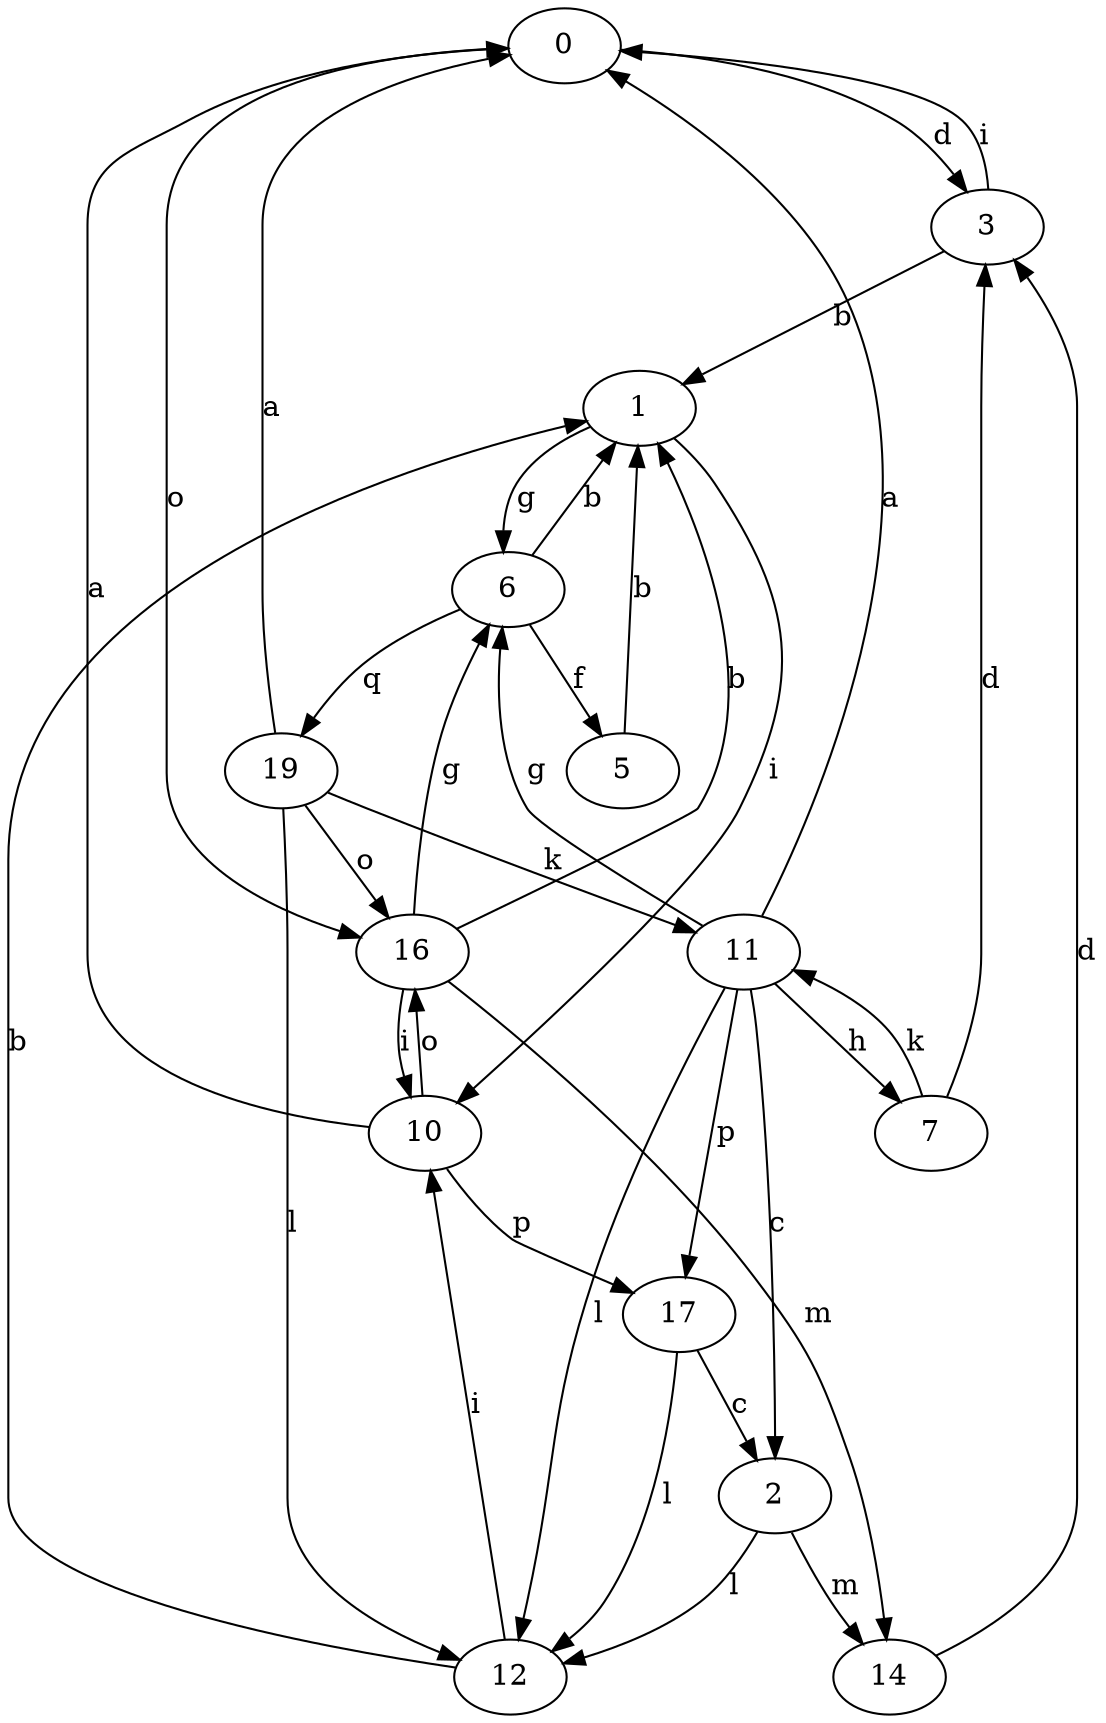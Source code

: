 strict digraph  {
0;
1;
2;
3;
5;
6;
7;
10;
11;
12;
14;
16;
17;
19;
0 -> 3  [label=d];
0 -> 16  [label=o];
1 -> 6  [label=g];
1 -> 10  [label=i];
2 -> 12  [label=l];
2 -> 14  [label=m];
3 -> 0  [label=i];
3 -> 1  [label=b];
5 -> 1  [label=b];
6 -> 1  [label=b];
6 -> 5  [label=f];
6 -> 19  [label=q];
7 -> 3  [label=d];
7 -> 11  [label=k];
10 -> 0  [label=a];
10 -> 16  [label=o];
10 -> 17  [label=p];
11 -> 0  [label=a];
11 -> 2  [label=c];
11 -> 6  [label=g];
11 -> 7  [label=h];
11 -> 12  [label=l];
11 -> 17  [label=p];
12 -> 1  [label=b];
12 -> 10  [label=i];
14 -> 3  [label=d];
16 -> 1  [label=b];
16 -> 6  [label=g];
16 -> 10  [label=i];
16 -> 14  [label=m];
17 -> 2  [label=c];
17 -> 12  [label=l];
19 -> 0  [label=a];
19 -> 11  [label=k];
19 -> 12  [label=l];
19 -> 16  [label=o];
}
